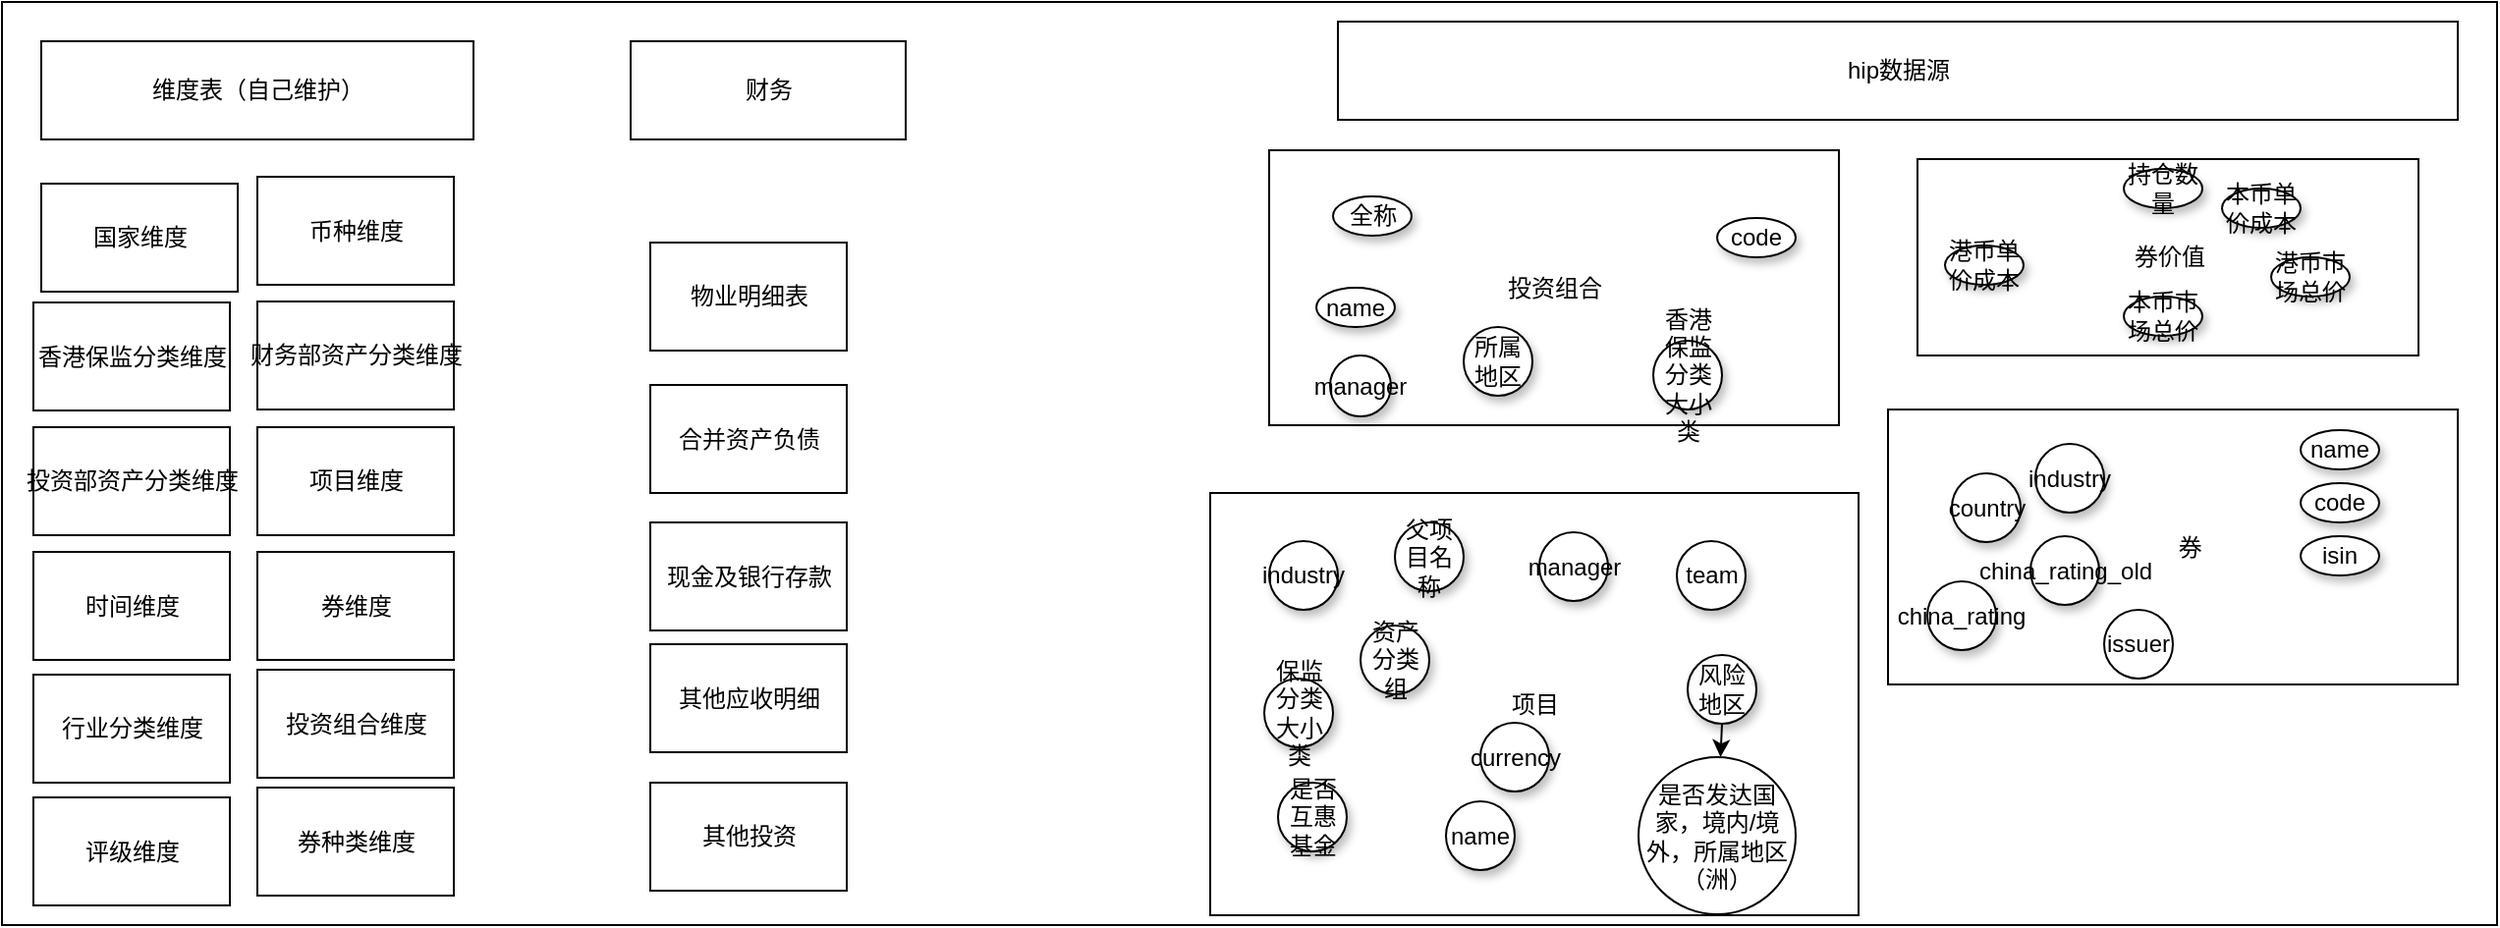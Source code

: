 <mxfile version="10.6.3" type="github"><diagram id="xbWjUPTnFt5_uC-QdXVF" name="Page-1"><mxGraphModel dx="2221" dy="765" grid="1" gridSize="10" guides="1" tooltips="1" connect="1" arrows="1" fold="1" page="1" pageScale="1" pageWidth="827" pageHeight="1169" math="0" shadow="0"><root><mxCell id="0"/><mxCell id="1" parent="0"/><mxCell id="71RStw11E8ycrkwCEadl-18" value="" style="rounded=0;whiteSpace=wrap;html=1;" vertex="1" parent="1"><mxGeometry x="-480" y="20" width="1270" height="470" as="geometry"/></mxCell><mxCell id="71RStw11E8ycrkwCEadl-99" value="券价值" style="html=1;" vertex="1" parent="1"><mxGeometry x="495" y="100" width="255" height="100" as="geometry"/></mxCell><mxCell id="71RStw11E8ycrkwCEadl-94" value="投资组合" style="html=1;" vertex="1" parent="1"><mxGeometry x="165" y="95.5" width="290" height="140" as="geometry"/></mxCell><mxCell id="71RStw11E8ycrkwCEadl-93" value="项目" style="html=1;" vertex="1" parent="1"><mxGeometry x="135" y="270" width="330" height="215" as="geometry"/></mxCell><mxCell id="71RStw11E8ycrkwCEadl-19" value="hip数据源" style="html=1;" vertex="1" parent="1"><mxGeometry x="200" y="30" width="570" height="50" as="geometry"/></mxCell><mxCell id="71RStw11E8ycrkwCEadl-25" value="&amp;nbsp; &amp;nbsp; &amp;nbsp;券" style="html=1;" vertex="1" parent="1"><mxGeometry x="480" y="227.5" width="290" height="140" as="geometry"/></mxCell><mxCell id="71RStw11E8ycrkwCEadl-27" value="issuer" style="ellipse;whiteSpace=wrap;html=1;aspect=fixed;" vertex="1" parent="1"><mxGeometry x="590" y="329.5" width="35" height="35" as="geometry"/></mxCell><mxCell id="71RStw11E8ycrkwCEadl-29" value="industry" style="ellipse;whiteSpace=wrap;html=1;aspect=fixed;shadow=1;" vertex="1" parent="1"><mxGeometry x="555" y="245" width="35" height="35" as="geometry"/></mxCell><mxCell id="71RStw11E8ycrkwCEadl-30" value="country" style="ellipse;whiteSpace=wrap;html=1;aspect=fixed;shadow=1;" vertex="1" parent="1"><mxGeometry x="512.5" y="260" width="35" height="35" as="geometry"/></mxCell><mxCell id="71RStw11E8ycrkwCEadl-31" value="manager" style="ellipse;whiteSpace=wrap;html=1;aspect=fixed;shadow=1;" vertex="1" parent="1"><mxGeometry x="196" y="200" width="31" height="31" as="geometry"/></mxCell><mxCell id="71RStw11E8ycrkwCEadl-32" value="china_rating_old" style="ellipse;whiteSpace=wrap;html=1;aspect=fixed;shadow=1;" vertex="1" parent="1"><mxGeometry x="552.5" y="292" width="35" height="35" as="geometry"/></mxCell><mxCell id="71RStw11E8ycrkwCEadl-33" value="name" style="ellipse;whiteSpace=wrap;html=1;shadow=1;" vertex="1" parent="1"><mxGeometry x="690" y="238" width="40" height="20" as="geometry"/></mxCell><mxCell id="71RStw11E8ycrkwCEadl-34" value="isin" style="ellipse;whiteSpace=wrap;html=1;shadow=1;" vertex="1" parent="1"><mxGeometry x="690" y="292" width="40" height="20" as="geometry"/></mxCell><mxCell id="71RStw11E8ycrkwCEadl-35" value="code" style="ellipse;whiteSpace=wrap;html=1;shadow=1;" vertex="1" parent="1"><mxGeometry x="690" y="265" width="40" height="20" as="geometry"/></mxCell><mxCell id="71RStw11E8ycrkwCEadl-46" value="china_rating" style="ellipse;whiteSpace=wrap;html=1;aspect=fixed;shadow=1;" vertex="1" parent="1"><mxGeometry x="500" y="315" width="35" height="35" as="geometry"/></mxCell><mxCell id="71RStw11E8ycrkwCEadl-47" value="所属地区" style="ellipse;whiteSpace=wrap;html=1;aspect=fixed;shadow=1;" vertex="1" parent="1"><mxGeometry x="264" y="185.5" width="35" height="35" as="geometry"/></mxCell><mxCell id="71RStw11E8ycrkwCEadl-48" value="香港保监分类大小类" style="ellipse;whiteSpace=wrap;html=1;aspect=fixed;shadow=1;" vertex="1" parent="1"><mxGeometry x="360.5" y="192.5" width="35" height="35" as="geometry"/></mxCell><mxCell id="71RStw11E8ycrkwCEadl-52" value="保监分类大小类" style="ellipse;whiteSpace=wrap;html=1;aspect=fixed;shadow=1;" vertex="1" parent="1"><mxGeometry x="162.5" y="364.5" width="35" height="35" as="geometry"/></mxCell><mxCell id="71RStw11E8ycrkwCEadl-53" value="资产分类组" style="ellipse;whiteSpace=wrap;html=1;aspect=fixed;shadow=1;" vertex="1" parent="1"><mxGeometry x="211.5" y="337.5" width="35" height="35" as="geometry"/></mxCell><mxCell id="71RStw11E8ycrkwCEadl-54" value="是否互惠基金" style="ellipse;whiteSpace=wrap;html=1;aspect=fixed;shadow=1;" vertex="1" parent="1"><mxGeometry x="169.5" y="417.5" width="35" height="35" as="geometry"/></mxCell><mxCell id="71RStw11E8ycrkwCEadl-56" value="风险地区" style="ellipse;whiteSpace=wrap;html=1;aspect=fixed;shadow=1;" vertex="1" parent="1"><mxGeometry x="378" y="352.5" width="35" height="35" as="geometry"/></mxCell><mxCell id="71RStw11E8ycrkwCEadl-57" value="manager" style="ellipse;whiteSpace=wrap;html=1;aspect=fixed;shadow=1;" vertex="1" parent="1"><mxGeometry x="302.5" y="290" width="35" height="35" as="geometry"/></mxCell><mxCell id="71RStw11E8ycrkwCEadl-58" value="team" style="ellipse;whiteSpace=wrap;html=1;aspect=fixed;shadow=1;" vertex="1" parent="1"><mxGeometry x="372.5" y="294.5" width="35" height="35" as="geometry"/></mxCell><mxCell id="71RStw11E8ycrkwCEadl-59" value="industry" style="ellipse;whiteSpace=wrap;html=1;aspect=fixed;shadow=1;" vertex="1" parent="1"><mxGeometry x="165" y="294.5" width="35" height="35" as="geometry"/></mxCell><mxCell id="71RStw11E8ycrkwCEadl-60" value="currency" style="ellipse;whiteSpace=wrap;html=1;aspect=fixed;shadow=1;" vertex="1" parent="1"><mxGeometry x="272.5" y="387" width="35" height="35" as="geometry"/></mxCell><mxCell id="71RStw11E8ycrkwCEadl-61" value="父项目名称" style="ellipse;whiteSpace=wrap;html=1;aspect=fixed;shadow=1;" vertex="1" parent="1"><mxGeometry x="229" y="285" width="35" height="35" as="geometry"/></mxCell><mxCell id="71RStw11E8ycrkwCEadl-62" value="name" style="ellipse;whiteSpace=wrap;html=1;aspect=fixed;shadow=1;" vertex="1" parent="1"><mxGeometry x="255" y="427" width="35" height="35" as="geometry"/></mxCell><mxCell id="71RStw11E8ycrkwCEadl-63" value="" style="endArrow=classic;html=1;exitX=0.5;exitY=1;exitDx=0;exitDy=0;" edge="1" parent="1" source="71RStw11E8ycrkwCEadl-56" target="71RStw11E8ycrkwCEadl-64"><mxGeometry width="50" height="50" relative="1" as="geometry"><mxPoint x="-510" y="480" as="sourcePoint"/><mxPoint x="80" y="420" as="targetPoint"/></mxGeometry></mxCell><mxCell id="71RStw11E8ycrkwCEadl-64" value="是否发达国家，境内/境外，所属地区（洲）" style="ellipse;whiteSpace=wrap;html=1;aspect=fixed;" vertex="1" parent="1"><mxGeometry x="353" y="404.5" width="80" height="80" as="geometry"/></mxCell><mxCell id="71RStw11E8ycrkwCEadl-69" value="code" style="ellipse;whiteSpace=wrap;html=1;shadow=1;" vertex="1" parent="1"><mxGeometry x="393" y="130" width="40" height="20" as="geometry"/></mxCell><mxCell id="71RStw11E8ycrkwCEadl-70" value="name" style="ellipse;whiteSpace=wrap;html=1;shadow=1;" vertex="1" parent="1"><mxGeometry x="189" y="165.5" width="40" height="20" as="geometry"/></mxCell><mxCell id="71RStw11E8ycrkwCEadl-72" value="全称" style="ellipse;whiteSpace=wrap;html=1;shadow=1;" vertex="1" parent="1"><mxGeometry x="197.5" y="119" width="40" height="20" as="geometry"/></mxCell><mxCell id="71RStw11E8ycrkwCEadl-76" value="持仓数量" style="ellipse;whiteSpace=wrap;html=1;shadow=1;" vertex="1" parent="1"><mxGeometry x="600" y="105" width="40" height="20" as="geometry"/></mxCell><mxCell id="71RStw11E8ycrkwCEadl-77" value="本币单价成本" style="ellipse;whiteSpace=wrap;html=1;shadow=1;" vertex="1" parent="1"><mxGeometry x="650" y="115" width="40" height="20" as="geometry"/></mxCell><mxCell id="71RStw11E8ycrkwCEadl-79" value="本币市场总价" style="ellipse;whiteSpace=wrap;html=1;shadow=1;" vertex="1" parent="1"><mxGeometry x="600" y="170" width="40" height="20" as="geometry"/></mxCell><mxCell id="71RStw11E8ycrkwCEadl-80" value="港币市场总价" style="ellipse;whiteSpace=wrap;html=1;shadow=1;" vertex="1" parent="1"><mxGeometry x="675" y="150" width="40" height="20" as="geometry"/></mxCell><mxCell id="71RStw11E8ycrkwCEadl-82" value="港币单价成本" style="ellipse;whiteSpace=wrap;html=1;shadow=1;" vertex="1" parent="1"><mxGeometry x="509" y="144" width="40" height="20" as="geometry"/></mxCell><mxCell id="71RStw11E8ycrkwCEadl-98" value="国家维度" style="html=1;" vertex="1" parent="1"><mxGeometry x="-460" y="112.5" width="100" height="55" as="geometry"/></mxCell><mxCell id="71RStw11E8ycrkwCEadl-102" value="币种维度" style="html=1;" vertex="1" parent="1"><mxGeometry x="-350" y="109" width="100" height="55" as="geometry"/></mxCell><mxCell id="71RStw11E8ycrkwCEadl-104" value="香港保监分类维度" style="html=1;" vertex="1" parent="1"><mxGeometry x="-464" y="173" width="100" height="55" as="geometry"/></mxCell><mxCell id="71RStw11E8ycrkwCEadl-105" value="投资部资产分类维度" style="html=1;" vertex="1" parent="1"><mxGeometry x="-464" y="236.5" width="100" height="55" as="geometry"/></mxCell><mxCell id="71RStw11E8ycrkwCEadl-106" value="时间维度" style="html=1;" vertex="1" parent="1"><mxGeometry x="-464" y="300" width="100" height="55" as="geometry"/></mxCell><mxCell id="71RStw11E8ycrkwCEadl-107" value="行业分类维度" style="html=1;" vertex="1" parent="1"><mxGeometry x="-464" y="362.5" width="100" height="55" as="geometry"/></mxCell><mxCell id="71RStw11E8ycrkwCEadl-108" value="评级维度" style="html=1;" vertex="1" parent="1"><mxGeometry x="-464" y="425" width="100" height="55" as="geometry"/></mxCell><mxCell id="71RStw11E8ycrkwCEadl-109" value="财务部资产分类维度" style="html=1;" vertex="1" parent="1"><mxGeometry x="-350" y="172.5" width="100" height="55" as="geometry"/></mxCell><mxCell id="71RStw11E8ycrkwCEadl-110" value="项目维度" style="html=1;" vertex="1" parent="1"><mxGeometry x="-350" y="236.5" width="100" height="55" as="geometry"/></mxCell><mxCell id="71RStw11E8ycrkwCEadl-111" value="投资组合维度" style="html=1;" vertex="1" parent="1"><mxGeometry x="-350" y="360" width="100" height="55" as="geometry"/></mxCell><mxCell id="71RStw11E8ycrkwCEadl-112" value="券维度" style="html=1;" vertex="1" parent="1"><mxGeometry x="-350" y="300" width="100" height="55" as="geometry"/></mxCell><mxCell id="71RStw11E8ycrkwCEadl-113" value="券种类维度" style="html=1;" vertex="1" parent="1"><mxGeometry x="-350" y="420" width="100" height="55" as="geometry"/></mxCell><mxCell id="71RStw11E8ycrkwCEadl-116" value="其他投资" style="html=1;" vertex="1" parent="1"><mxGeometry x="-150" y="417.5" width="100" height="55" as="geometry"/></mxCell><mxCell id="71RStw11E8ycrkwCEadl-117" value="其他应收明细" style="html=1;" vertex="1" parent="1"><mxGeometry x="-150" y="347" width="100" height="55" as="geometry"/></mxCell><mxCell id="71RStw11E8ycrkwCEadl-118" value="现金及银行存款" style="html=1;" vertex="1" parent="1"><mxGeometry x="-150" y="285" width="100" height="55" as="geometry"/></mxCell><mxCell id="71RStw11E8ycrkwCEadl-119" value="合并资产负债" style="html=1;" vertex="1" parent="1"><mxGeometry x="-150" y="215" width="100" height="55" as="geometry"/></mxCell><mxCell id="71RStw11E8ycrkwCEadl-120" value="物业明细表" style="html=1;" vertex="1" parent="1"><mxGeometry x="-150" y="142.5" width="100" height="55" as="geometry"/></mxCell><mxCell id="71RStw11E8ycrkwCEadl-124" value="维度表（自己维护）" style="html=1;" vertex="1" parent="1"><mxGeometry x="-460" y="40" width="220" height="50" as="geometry"/></mxCell><mxCell id="71RStw11E8ycrkwCEadl-125" value="财务" style="html=1;" vertex="1" parent="1"><mxGeometry x="-160" y="40" width="140" height="50" as="geometry"/></mxCell></root></mxGraphModel></diagram></mxfile>
